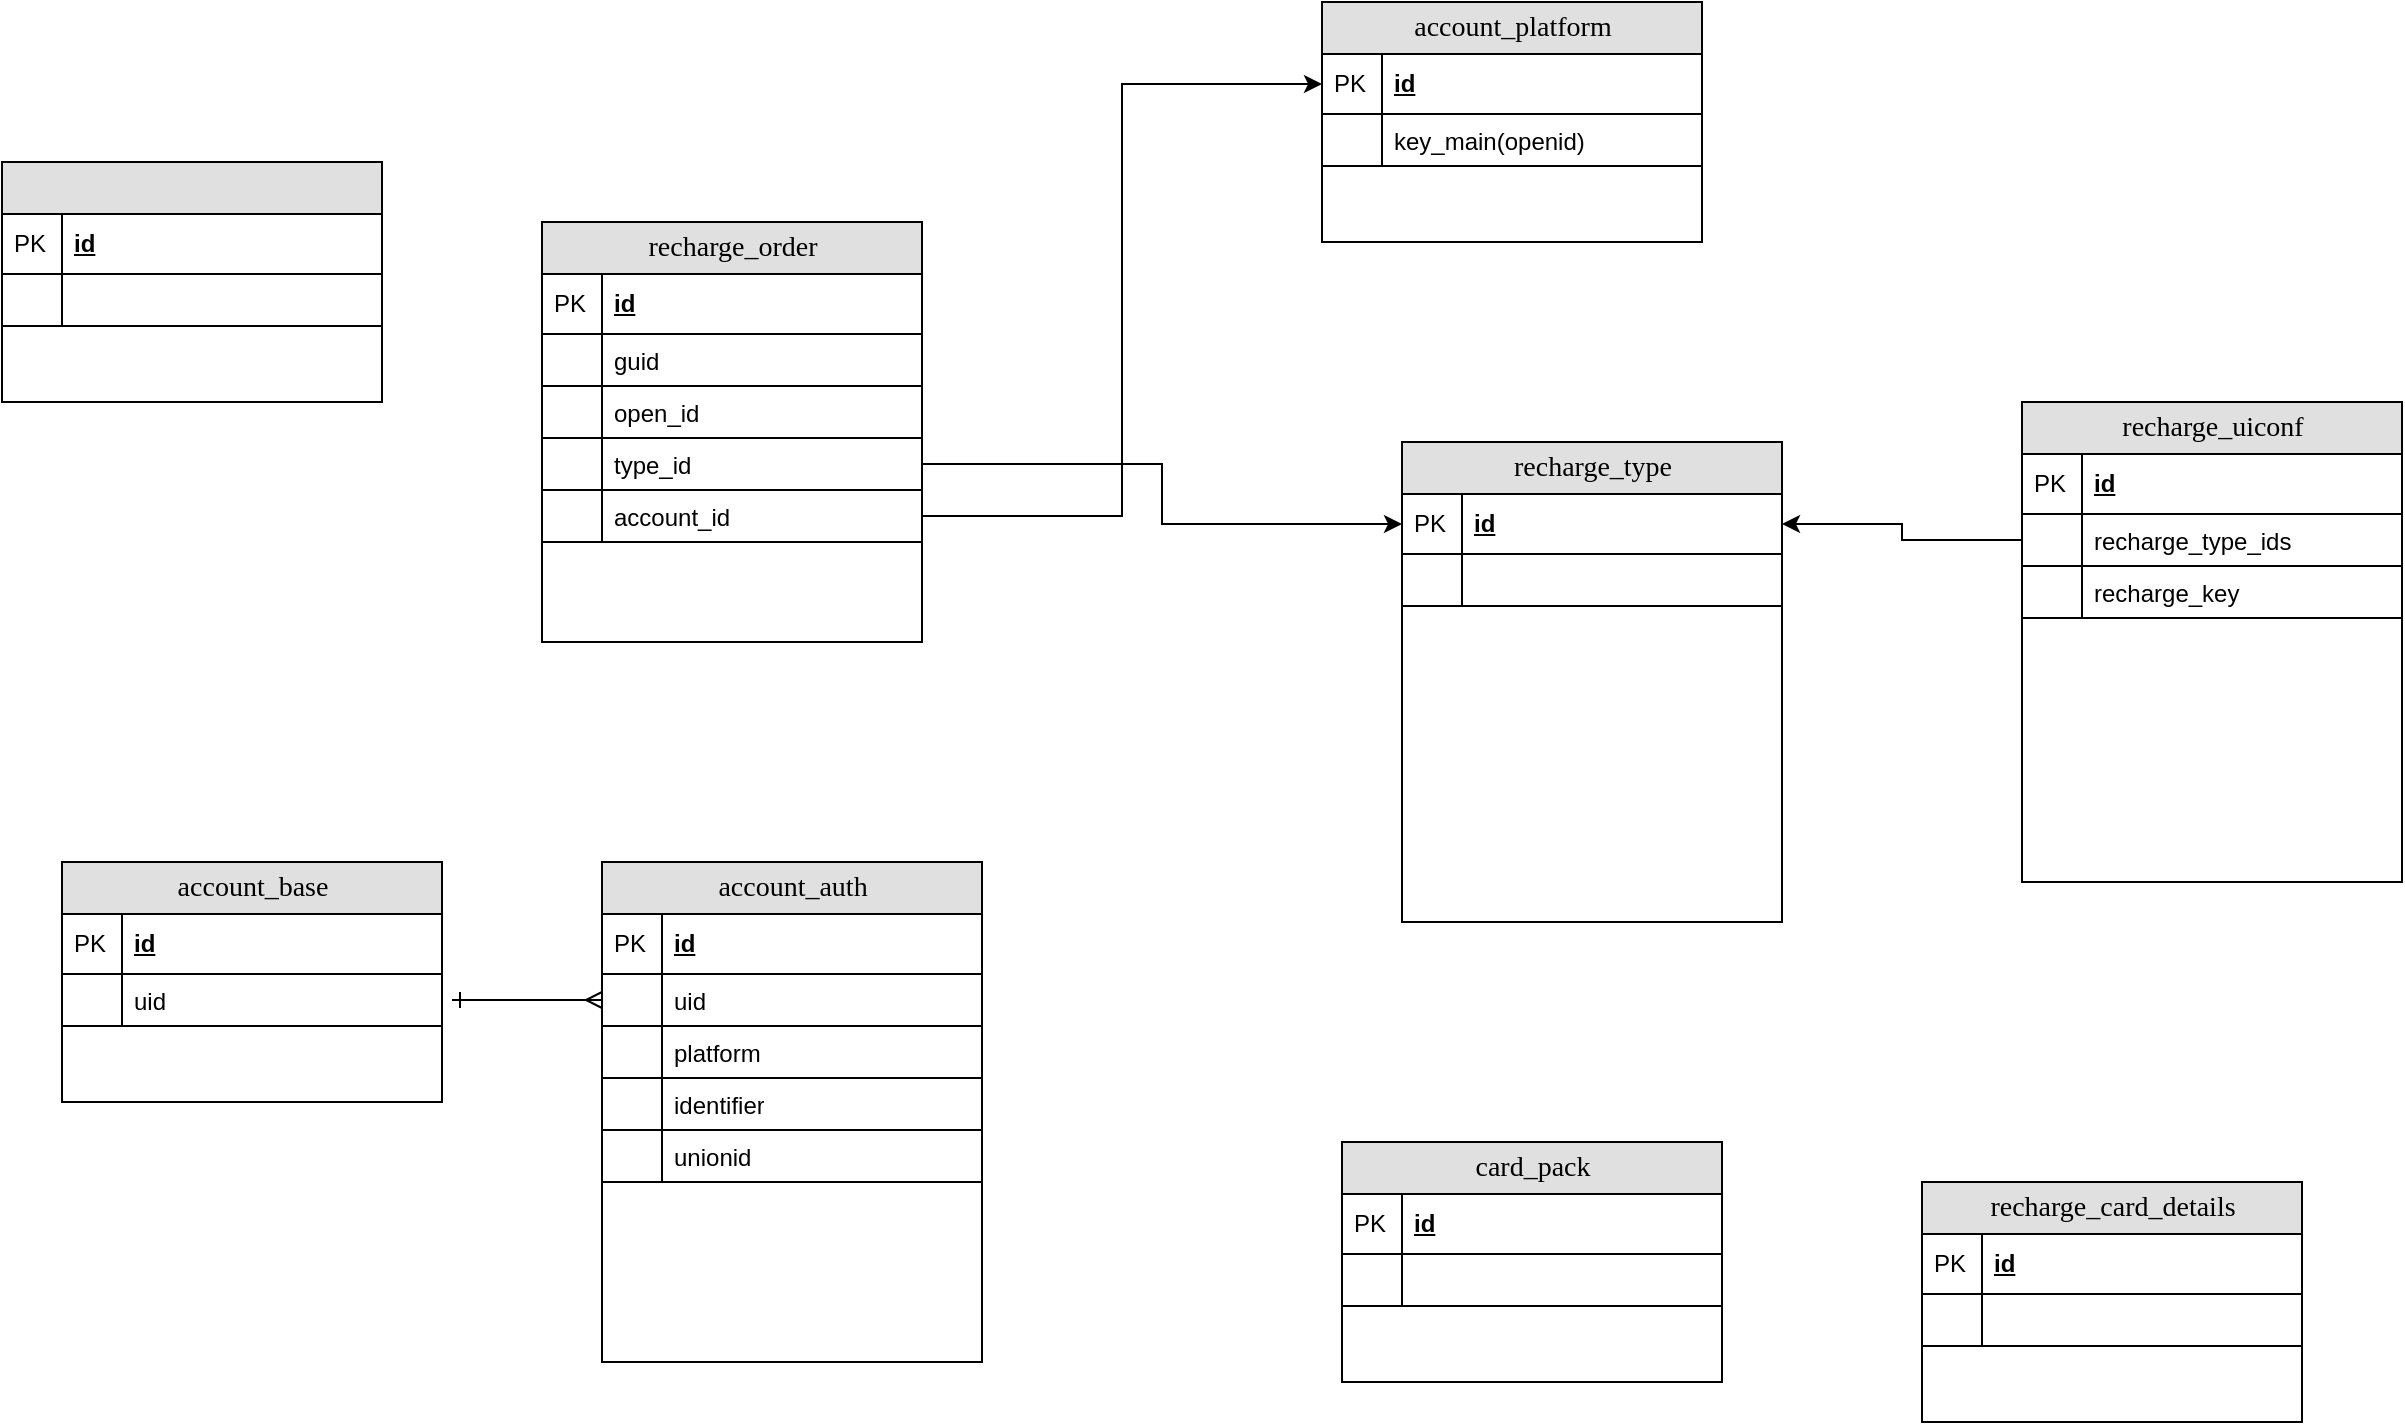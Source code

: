 <mxfile version="14.9.3" type="github">
  <diagram name="Page-1" id="e56a1550-8fbb-45ad-956c-1786394a9013">
    <mxGraphModel dx="1422" dy="1652" grid="1" gridSize="10" guides="1" tooltips="1" connect="1" arrows="1" fold="1" page="1" pageScale="1" pageWidth="1100" pageHeight="850" background="none" math="0" shadow="0">
      <root>
        <mxCell id="0" />
        <mxCell id="1" parent="0" />
        <mxCell id="uE3OYEuJvaQK_ER9NvLX-87" value="account_base" style="swimlane;html=1;fontStyle=0;childLayout=stackLayout;horizontal=1;startSize=26;fillColor=#e0e0e0;horizontalStack=0;resizeParent=1;resizeLast=0;collapsible=1;marginBottom=0;swimlaneFillColor=#ffffff;align=center;rounded=0;shadow=0;comic=0;labelBackgroundColor=none;strokeWidth=1;fontFamily=Verdana;fontSize=14;swimlaneLine=1;" parent="1" vertex="1">
          <mxGeometry x="80" y="250" width="190" height="120" as="geometry">
            <mxRectangle x="220" y="230" width="130" height="26" as="alternateBounds" />
          </mxGeometry>
        </mxCell>
        <mxCell id="uE3OYEuJvaQK_ER9NvLX-88" value="id" style="shape=partialRectangle;top=0;left=0;right=0;bottom=1;html=1;align=left;verticalAlign=middle;fillColor=none;spacingLeft=34;spacingRight=4;whiteSpace=wrap;overflow=hidden;rotatable=0;points=[[0,0.5],[1,0.5]];portConstraint=eastwest;dropTarget=0;fontStyle=5;" parent="uE3OYEuJvaQK_ER9NvLX-87" vertex="1">
          <mxGeometry y="26" width="190" height="30" as="geometry" />
        </mxCell>
        <mxCell id="uE3OYEuJvaQK_ER9NvLX-89" value="PK" style="shape=partialRectangle;top=0;left=0;bottom=0;html=1;fillColor=none;align=left;verticalAlign=middle;spacingLeft=4;spacingRight=4;whiteSpace=wrap;overflow=hidden;rotatable=0;points=[];portConstraint=eastwest;part=1;" parent="uE3OYEuJvaQK_ER9NvLX-88" vertex="1" connectable="0">
          <mxGeometry width="30" height="30" as="geometry" />
        </mxCell>
        <mxCell id="uE3OYEuJvaQK_ER9NvLX-90" value="uid" style="shape=partialRectangle;top=0;left=0;right=0;bottom=1;html=1;align=left;verticalAlign=top;fillColor=none;spacingLeft=34;spacingRight=4;whiteSpace=wrap;overflow=hidden;rotatable=0;points=[[0,0.5],[1,0.5]];portConstraint=eastwest;dropTarget=0;" parent="uE3OYEuJvaQK_ER9NvLX-87" vertex="1">
          <mxGeometry y="56" width="190" height="26" as="geometry" />
        </mxCell>
        <mxCell id="uE3OYEuJvaQK_ER9NvLX-91" value="" style="shape=partialRectangle;top=0;left=0;bottom=0;html=1;fillColor=none;align=left;verticalAlign=top;spacingLeft=4;spacingRight=4;whiteSpace=wrap;overflow=hidden;rotatable=0;points=[];portConstraint=eastwest;part=1;" parent="uE3OYEuJvaQK_ER9NvLX-90" vertex="1" connectable="0">
          <mxGeometry width="30" height="26" as="geometry" />
        </mxCell>
        <mxCell id="uE3OYEuJvaQK_ER9NvLX-147" value="account_auth" style="swimlane;html=1;fontStyle=0;childLayout=stackLayout;horizontal=1;startSize=26;fillColor=#e0e0e0;horizontalStack=0;resizeParent=1;resizeLast=0;collapsible=1;marginBottom=0;swimlaneFillColor=#ffffff;align=center;rounded=0;shadow=0;comic=0;labelBackgroundColor=none;strokeWidth=1;fontFamily=Verdana;fontSize=14;swimlaneLine=1;" parent="1" vertex="1">
          <mxGeometry x="350" y="250" width="190" height="250" as="geometry">
            <mxRectangle x="500" y="230" width="130" height="26" as="alternateBounds" />
          </mxGeometry>
        </mxCell>
        <mxCell id="uE3OYEuJvaQK_ER9NvLX-148" value="id" style="shape=partialRectangle;top=0;left=0;right=0;bottom=1;html=1;align=left;verticalAlign=middle;fillColor=none;spacingLeft=34;spacingRight=4;whiteSpace=wrap;overflow=hidden;rotatable=0;points=[[0,0.5],[1,0.5]];portConstraint=eastwest;dropTarget=0;fontStyle=5;" parent="uE3OYEuJvaQK_ER9NvLX-147" vertex="1">
          <mxGeometry y="26" width="190" height="30" as="geometry" />
        </mxCell>
        <mxCell id="uE3OYEuJvaQK_ER9NvLX-149" value="PK" style="shape=partialRectangle;top=0;left=0;bottom=0;html=1;fillColor=none;align=left;verticalAlign=middle;spacingLeft=4;spacingRight=4;whiteSpace=wrap;overflow=hidden;rotatable=0;points=[];portConstraint=eastwest;part=1;" parent="uE3OYEuJvaQK_ER9NvLX-148" vertex="1" connectable="0">
          <mxGeometry width="30" height="30" as="geometry" />
        </mxCell>
        <mxCell id="uE3OYEuJvaQK_ER9NvLX-150" value="uid" style="shape=partialRectangle;top=0;left=0;right=0;bottom=1;html=1;align=left;verticalAlign=top;fillColor=none;spacingLeft=34;spacingRight=4;whiteSpace=wrap;overflow=hidden;rotatable=0;points=[[0,0.5],[1,0.5]];portConstraint=eastwest;dropTarget=0;" parent="uE3OYEuJvaQK_ER9NvLX-147" vertex="1">
          <mxGeometry y="56" width="190" height="26" as="geometry" />
        </mxCell>
        <mxCell id="uE3OYEuJvaQK_ER9NvLX-151" value="" style="shape=partialRectangle;top=0;left=0;bottom=0;html=1;fillColor=none;align=left;verticalAlign=top;spacingLeft=4;spacingRight=4;whiteSpace=wrap;overflow=hidden;rotatable=0;points=[];portConstraint=eastwest;part=1;" parent="uE3OYEuJvaQK_ER9NvLX-150" vertex="1" connectable="0">
          <mxGeometry width="30" height="26" as="geometry" />
        </mxCell>
        <mxCell id="uE3OYEuJvaQK_ER9NvLX-152" value="platform" style="shape=partialRectangle;top=0;left=0;right=0;bottom=1;html=1;align=left;verticalAlign=top;fillColor=none;spacingLeft=34;spacingRight=4;whiteSpace=wrap;overflow=hidden;rotatable=0;points=[[0,0.5],[1,0.5]];portConstraint=eastwest;dropTarget=0;" parent="uE3OYEuJvaQK_ER9NvLX-147" vertex="1">
          <mxGeometry y="82" width="190" height="26" as="geometry" />
        </mxCell>
        <mxCell id="uE3OYEuJvaQK_ER9NvLX-153" value="" style="shape=partialRectangle;top=0;left=0;bottom=0;html=1;fillColor=none;align=left;verticalAlign=top;spacingLeft=4;spacingRight=4;whiteSpace=wrap;overflow=hidden;rotatable=0;points=[];portConstraint=eastwest;part=1;" parent="uE3OYEuJvaQK_ER9NvLX-152" vertex="1" connectable="0">
          <mxGeometry width="30" height="26" as="geometry" />
        </mxCell>
        <mxCell id="uE3OYEuJvaQK_ER9NvLX-154" value="identifier" style="shape=partialRectangle;top=0;left=0;right=0;bottom=1;html=1;align=left;verticalAlign=top;fillColor=none;spacingLeft=34;spacingRight=4;whiteSpace=wrap;overflow=hidden;rotatable=0;points=[[0,0.5],[1,0.5]];portConstraint=eastwest;dropTarget=0;" parent="uE3OYEuJvaQK_ER9NvLX-147" vertex="1">
          <mxGeometry y="108" width="190" height="26" as="geometry" />
        </mxCell>
        <mxCell id="uE3OYEuJvaQK_ER9NvLX-155" value="" style="shape=partialRectangle;top=0;left=0;bottom=0;html=1;fillColor=none;align=left;verticalAlign=top;spacingLeft=4;spacingRight=4;whiteSpace=wrap;overflow=hidden;rotatable=0;points=[];portConstraint=eastwest;part=1;" parent="uE3OYEuJvaQK_ER9NvLX-154" vertex="1" connectable="0">
          <mxGeometry width="30" height="26" as="geometry" />
        </mxCell>
        <mxCell id="uE3OYEuJvaQK_ER9NvLX-159" value="unionid" style="shape=partialRectangle;top=0;left=0;right=0;bottom=1;html=1;align=left;verticalAlign=top;fillColor=none;spacingLeft=34;spacingRight=4;whiteSpace=wrap;overflow=hidden;rotatable=0;points=[[0,0.5],[1,0.5]];portConstraint=eastwest;dropTarget=0;" parent="uE3OYEuJvaQK_ER9NvLX-147" vertex="1">
          <mxGeometry y="134" width="190" height="26" as="geometry" />
        </mxCell>
        <mxCell id="uE3OYEuJvaQK_ER9NvLX-160" value="" style="shape=partialRectangle;top=0;left=0;bottom=0;html=1;fillColor=none;align=left;verticalAlign=top;spacingLeft=4;spacingRight=4;whiteSpace=wrap;overflow=hidden;rotatable=0;points=[];portConstraint=eastwest;part=1;" parent="uE3OYEuJvaQK_ER9NvLX-159" vertex="1" connectable="0">
          <mxGeometry width="30" height="26" as="geometry" />
        </mxCell>
        <mxCell id="uE3OYEuJvaQK_ER9NvLX-163" value="" style="swimlane;html=1;fontStyle=0;childLayout=stackLayout;horizontal=1;startSize=26;fillColor=#e0e0e0;horizontalStack=0;resizeParent=1;resizeLast=0;collapsible=1;marginBottom=0;swimlaneFillColor=#ffffff;align=center;rounded=0;shadow=0;comic=0;labelBackgroundColor=none;strokeWidth=1;fontFamily=Verdana;fontSize=14;swimlaneLine=1;" parent="1" vertex="1">
          <mxGeometry x="50" y="-100" width="190" height="120" as="geometry" />
        </mxCell>
        <mxCell id="uE3OYEuJvaQK_ER9NvLX-164" value="id" style="shape=partialRectangle;top=0;left=0;right=0;bottom=1;html=1;align=left;verticalAlign=middle;fillColor=none;spacingLeft=34;spacingRight=4;whiteSpace=wrap;overflow=hidden;rotatable=0;points=[[0,0.5],[1,0.5]];portConstraint=eastwest;dropTarget=0;fontStyle=5;" parent="uE3OYEuJvaQK_ER9NvLX-163" vertex="1">
          <mxGeometry y="26" width="190" height="30" as="geometry" />
        </mxCell>
        <mxCell id="uE3OYEuJvaQK_ER9NvLX-165" value="PK" style="shape=partialRectangle;top=0;left=0;bottom=0;html=1;fillColor=none;align=left;verticalAlign=middle;spacingLeft=4;spacingRight=4;whiteSpace=wrap;overflow=hidden;rotatable=0;points=[];portConstraint=eastwest;part=1;" parent="uE3OYEuJvaQK_ER9NvLX-164" vertex="1" connectable="0">
          <mxGeometry width="30" height="30" as="geometry" />
        </mxCell>
        <mxCell id="uE3OYEuJvaQK_ER9NvLX-174" value="" style="shape=partialRectangle;top=0;left=0;right=0;bottom=1;html=1;align=left;verticalAlign=top;fillColor=none;spacingLeft=34;spacingRight=4;whiteSpace=wrap;overflow=hidden;rotatable=0;points=[[0,0.5],[1,0.5]];portConstraint=eastwest;dropTarget=0;" parent="uE3OYEuJvaQK_ER9NvLX-163" vertex="1">
          <mxGeometry y="56" width="190" height="26" as="geometry" />
        </mxCell>
        <mxCell id="uE3OYEuJvaQK_ER9NvLX-175" value="" style="shape=partialRectangle;top=0;left=0;bottom=0;html=1;fillColor=none;align=left;verticalAlign=top;spacingLeft=4;spacingRight=4;whiteSpace=wrap;overflow=hidden;rotatable=0;points=[];portConstraint=eastwest;part=1;" parent="uE3OYEuJvaQK_ER9NvLX-174" vertex="1" connectable="0">
          <mxGeometry width="30" height="26" as="geometry" />
        </mxCell>
        <mxCell id="uE3OYEuJvaQK_ER9NvLX-178" style="edgeStyle=orthogonalEdgeStyle;rounded=0;jumpStyle=arc;orthogonalLoop=1;jettySize=auto;html=1;fontSize=10;startArrow=ERmany;startFill=0;endArrow=ERone;endFill=0;endSize=6;targetPerimeterSpacing=5;strokeWidth=1;" parent="1" source="uE3OYEuJvaQK_ER9NvLX-150" target="uE3OYEuJvaQK_ER9NvLX-90" edge="1">
          <mxGeometry relative="1" as="geometry" />
        </mxCell>
        <mxCell id="tM548SRhyWUISe5AVc8f-1" value="recharge_uiconf" style="swimlane;html=1;fontStyle=0;childLayout=stackLayout;horizontal=1;startSize=26;fillColor=#e0e0e0;horizontalStack=0;resizeParent=1;resizeLast=0;collapsible=1;marginBottom=0;swimlaneFillColor=#ffffff;align=center;rounded=0;shadow=0;comic=0;labelBackgroundColor=none;strokeWidth=1;fontFamily=Verdana;fontSize=14;swimlaneLine=1;" vertex="1" parent="1">
          <mxGeometry x="1060" y="20" width="190" height="240" as="geometry">
            <mxRectangle x="500" y="230" width="130" height="26" as="alternateBounds" />
          </mxGeometry>
        </mxCell>
        <mxCell id="tM548SRhyWUISe5AVc8f-2" value="id" style="shape=partialRectangle;top=0;left=0;right=0;bottom=1;html=1;align=left;verticalAlign=middle;fillColor=none;spacingLeft=34;spacingRight=4;whiteSpace=wrap;overflow=hidden;rotatable=0;points=[[0,0.5],[1,0.5]];portConstraint=eastwest;dropTarget=0;fontStyle=5;" vertex="1" parent="tM548SRhyWUISe5AVc8f-1">
          <mxGeometry y="26" width="190" height="30" as="geometry" />
        </mxCell>
        <mxCell id="tM548SRhyWUISe5AVc8f-3" value="PK" style="shape=partialRectangle;top=0;left=0;bottom=0;html=1;fillColor=none;align=left;verticalAlign=middle;spacingLeft=4;spacingRight=4;whiteSpace=wrap;overflow=hidden;rotatable=0;points=[];portConstraint=eastwest;part=1;" vertex="1" connectable="0" parent="tM548SRhyWUISe5AVc8f-2">
          <mxGeometry width="30" height="30" as="geometry" />
        </mxCell>
        <mxCell id="tM548SRhyWUISe5AVc8f-10" value="recharge_type_ids" style="shape=partialRectangle;top=0;left=0;right=0;bottom=1;html=1;align=left;verticalAlign=top;fillColor=none;spacingLeft=34;spacingRight=4;whiteSpace=wrap;overflow=hidden;rotatable=0;points=[[0,0.5],[1,0.5]];portConstraint=eastwest;dropTarget=0;" vertex="1" parent="tM548SRhyWUISe5AVc8f-1">
          <mxGeometry y="56" width="190" height="26" as="geometry" />
        </mxCell>
        <mxCell id="tM548SRhyWUISe5AVc8f-11" value="" style="shape=partialRectangle;top=0;left=0;bottom=0;html=1;fillColor=none;align=left;verticalAlign=top;spacingLeft=4;spacingRight=4;whiteSpace=wrap;overflow=hidden;rotatable=0;points=[];portConstraint=eastwest;part=1;" vertex="1" connectable="0" parent="tM548SRhyWUISe5AVc8f-10">
          <mxGeometry width="30" height="26" as="geometry" />
        </mxCell>
        <mxCell id="tM548SRhyWUISe5AVc8f-28" value="recharge_key" style="shape=partialRectangle;top=0;left=0;right=0;bottom=1;html=1;align=left;verticalAlign=top;fillColor=none;spacingLeft=34;spacingRight=4;whiteSpace=wrap;overflow=hidden;rotatable=0;points=[[0,0.5],[1,0.5]];portConstraint=eastwest;dropTarget=0;" vertex="1" parent="tM548SRhyWUISe5AVc8f-1">
          <mxGeometry y="82" width="190" height="26" as="geometry" />
        </mxCell>
        <mxCell id="tM548SRhyWUISe5AVc8f-29" value="" style="shape=partialRectangle;top=0;left=0;bottom=0;html=1;fillColor=none;align=left;verticalAlign=top;spacingLeft=4;spacingRight=4;whiteSpace=wrap;overflow=hidden;rotatable=0;points=[];portConstraint=eastwest;part=1;" vertex="1" connectable="0" parent="tM548SRhyWUISe5AVc8f-28">
          <mxGeometry width="30" height="26" as="geometry" />
        </mxCell>
        <mxCell id="tM548SRhyWUISe5AVc8f-12" value="recharge_type" style="swimlane;html=1;fontStyle=0;childLayout=stackLayout;horizontal=1;startSize=26;fillColor=#e0e0e0;horizontalStack=0;resizeParent=1;resizeLast=0;collapsible=1;marginBottom=0;swimlaneFillColor=#ffffff;align=center;rounded=0;shadow=0;comic=0;labelBackgroundColor=none;strokeWidth=1;fontFamily=Verdana;fontSize=14;swimlaneLine=1;" vertex="1" parent="1">
          <mxGeometry x="750" y="40" width="190" height="240" as="geometry">
            <mxRectangle x="500" y="230" width="130" height="26" as="alternateBounds" />
          </mxGeometry>
        </mxCell>
        <mxCell id="tM548SRhyWUISe5AVc8f-13" value="id" style="shape=partialRectangle;top=0;left=0;right=0;bottom=1;html=1;align=left;verticalAlign=middle;fillColor=none;spacingLeft=34;spacingRight=4;whiteSpace=wrap;overflow=hidden;rotatable=0;points=[[0,0.5],[1,0.5]];portConstraint=eastwest;dropTarget=0;fontStyle=5;" vertex="1" parent="tM548SRhyWUISe5AVc8f-12">
          <mxGeometry y="26" width="190" height="30" as="geometry" />
        </mxCell>
        <mxCell id="tM548SRhyWUISe5AVc8f-14" value="PK" style="shape=partialRectangle;top=0;left=0;bottom=0;html=1;fillColor=none;align=left;verticalAlign=middle;spacingLeft=4;spacingRight=4;whiteSpace=wrap;overflow=hidden;rotatable=0;points=[];portConstraint=eastwest;part=1;" vertex="1" connectable="0" parent="tM548SRhyWUISe5AVc8f-13">
          <mxGeometry width="30" height="30" as="geometry" />
        </mxCell>
        <mxCell id="tM548SRhyWUISe5AVc8f-15" value="" style="shape=partialRectangle;top=0;left=0;right=0;bottom=1;html=1;align=left;verticalAlign=top;fillColor=none;spacingLeft=34;spacingRight=4;whiteSpace=wrap;overflow=hidden;rotatable=0;points=[[0,0.5],[1,0.5]];portConstraint=eastwest;dropTarget=0;" vertex="1" parent="tM548SRhyWUISe5AVc8f-12">
          <mxGeometry y="56" width="190" height="26" as="geometry" />
        </mxCell>
        <mxCell id="tM548SRhyWUISe5AVc8f-16" value="" style="shape=partialRectangle;top=0;left=0;bottom=0;html=1;fillColor=none;align=left;verticalAlign=top;spacingLeft=4;spacingRight=4;whiteSpace=wrap;overflow=hidden;rotatable=0;points=[];portConstraint=eastwest;part=1;" vertex="1" connectable="0" parent="tM548SRhyWUISe5AVc8f-15">
          <mxGeometry width="30" height="26" as="geometry" />
        </mxCell>
        <mxCell id="tM548SRhyWUISe5AVc8f-17" style="edgeStyle=orthogonalEdgeStyle;rounded=0;orthogonalLoop=1;jettySize=auto;html=1;exitX=0;exitY=0.5;exitDx=0;exitDy=0;entryX=1;entryY=0.5;entryDx=0;entryDy=0;" edge="1" parent="1" source="tM548SRhyWUISe5AVc8f-10" target="tM548SRhyWUISe5AVc8f-13">
          <mxGeometry relative="1" as="geometry">
            <mxPoint x="790" y="239" as="targetPoint" />
          </mxGeometry>
        </mxCell>
        <mxCell id="tM548SRhyWUISe5AVc8f-18" value="recharge_order" style="swimlane;html=1;fontStyle=0;childLayout=stackLayout;horizontal=1;startSize=26;fillColor=#e0e0e0;horizontalStack=0;resizeParent=1;resizeLast=0;collapsible=1;marginBottom=0;swimlaneFillColor=#ffffff;align=center;rounded=0;shadow=0;comic=0;labelBackgroundColor=none;strokeWidth=1;fontFamily=Verdana;fontSize=14;swimlaneLine=1;" vertex="1" parent="1">
          <mxGeometry x="320" y="-70" width="190" height="210" as="geometry">
            <mxRectangle x="220" y="230" width="130" height="26" as="alternateBounds" />
          </mxGeometry>
        </mxCell>
        <mxCell id="tM548SRhyWUISe5AVc8f-19" value="id" style="shape=partialRectangle;top=0;left=0;right=0;bottom=1;html=1;align=left;verticalAlign=middle;fillColor=none;spacingLeft=34;spacingRight=4;whiteSpace=wrap;overflow=hidden;rotatable=0;points=[[0,0.5],[1,0.5]];portConstraint=eastwest;dropTarget=0;fontStyle=5;" vertex="1" parent="tM548SRhyWUISe5AVc8f-18">
          <mxGeometry y="26" width="190" height="30" as="geometry" />
        </mxCell>
        <mxCell id="tM548SRhyWUISe5AVc8f-20" value="PK" style="shape=partialRectangle;top=0;left=0;bottom=0;html=1;fillColor=none;align=left;verticalAlign=middle;spacingLeft=4;spacingRight=4;whiteSpace=wrap;overflow=hidden;rotatable=0;points=[];portConstraint=eastwest;part=1;" vertex="1" connectable="0" parent="tM548SRhyWUISe5AVc8f-19">
          <mxGeometry width="30" height="30" as="geometry" />
        </mxCell>
        <mxCell id="tM548SRhyWUISe5AVc8f-21" value="guid" style="shape=partialRectangle;top=0;left=0;right=0;bottom=1;html=1;align=left;verticalAlign=top;fillColor=none;spacingLeft=34;spacingRight=4;whiteSpace=wrap;overflow=hidden;rotatable=0;points=[[0,0.5],[1,0.5]];portConstraint=eastwest;dropTarget=0;" vertex="1" parent="tM548SRhyWUISe5AVc8f-18">
          <mxGeometry y="56" width="190" height="26" as="geometry" />
        </mxCell>
        <mxCell id="tM548SRhyWUISe5AVc8f-22" value="" style="shape=partialRectangle;top=0;left=0;bottom=0;html=1;fillColor=none;align=left;verticalAlign=top;spacingLeft=4;spacingRight=4;whiteSpace=wrap;overflow=hidden;rotatable=0;points=[];portConstraint=eastwest;part=1;" vertex="1" connectable="0" parent="tM548SRhyWUISe5AVc8f-21">
          <mxGeometry width="30" height="26" as="geometry" />
        </mxCell>
        <mxCell id="tM548SRhyWUISe5AVc8f-23" value="open_id" style="shape=partialRectangle;top=0;left=0;right=0;bottom=1;html=1;align=left;verticalAlign=top;fillColor=none;spacingLeft=34;spacingRight=4;whiteSpace=wrap;overflow=hidden;rotatable=0;points=[[0,0.5],[1,0.5]];portConstraint=eastwest;dropTarget=0;" vertex="1" parent="tM548SRhyWUISe5AVc8f-18">
          <mxGeometry y="82" width="190" height="26" as="geometry" />
        </mxCell>
        <mxCell id="tM548SRhyWUISe5AVc8f-24" value="" style="shape=partialRectangle;top=0;left=0;bottom=0;html=1;fillColor=none;align=left;verticalAlign=top;spacingLeft=4;spacingRight=4;whiteSpace=wrap;overflow=hidden;rotatable=0;points=[];portConstraint=eastwest;part=1;" vertex="1" connectable="0" parent="tM548SRhyWUISe5AVc8f-23">
          <mxGeometry width="30" height="26" as="geometry" />
        </mxCell>
        <mxCell id="tM548SRhyWUISe5AVc8f-25" value="type_id" style="shape=partialRectangle;top=0;left=0;right=0;bottom=1;html=1;align=left;verticalAlign=top;fillColor=none;spacingLeft=34;spacingRight=4;whiteSpace=wrap;overflow=hidden;rotatable=0;points=[[0,0.5],[1,0.5]];portConstraint=eastwest;dropTarget=0;" vertex="1" parent="tM548SRhyWUISe5AVc8f-18">
          <mxGeometry y="108" width="190" height="26" as="geometry" />
        </mxCell>
        <mxCell id="tM548SRhyWUISe5AVc8f-26" value="" style="shape=partialRectangle;top=0;left=0;bottom=0;html=1;fillColor=none;align=left;verticalAlign=top;spacingLeft=4;spacingRight=4;whiteSpace=wrap;overflow=hidden;rotatable=0;points=[];portConstraint=eastwest;part=1;" vertex="1" connectable="0" parent="tM548SRhyWUISe5AVc8f-25">
          <mxGeometry width="30" height="26" as="geometry" />
        </mxCell>
        <mxCell id="tM548SRhyWUISe5AVc8f-40" value="account_id" style="shape=partialRectangle;top=0;left=0;right=0;bottom=1;html=1;align=left;verticalAlign=top;fillColor=none;spacingLeft=34;spacingRight=4;whiteSpace=wrap;overflow=hidden;rotatable=0;points=[[0,0.5],[1,0.5]];portConstraint=eastwest;dropTarget=0;" vertex="1" parent="tM548SRhyWUISe5AVc8f-18">
          <mxGeometry y="134" width="190" height="26" as="geometry" />
        </mxCell>
        <mxCell id="tM548SRhyWUISe5AVc8f-41" value="" style="shape=partialRectangle;top=0;left=0;bottom=0;html=1;fillColor=none;align=left;verticalAlign=top;spacingLeft=4;spacingRight=4;whiteSpace=wrap;overflow=hidden;rotatable=0;points=[];portConstraint=eastwest;part=1;" vertex="1" connectable="0" parent="tM548SRhyWUISe5AVc8f-40">
          <mxGeometry width="30" height="26" as="geometry" />
        </mxCell>
        <mxCell id="tM548SRhyWUISe5AVc8f-27" style="edgeStyle=orthogonalEdgeStyle;rounded=0;orthogonalLoop=1;jettySize=auto;html=1;entryX=0;entryY=0.5;entryDx=0;entryDy=0;" edge="1" parent="1" source="tM548SRhyWUISe5AVc8f-25" target="tM548SRhyWUISe5AVc8f-13">
          <mxGeometry relative="1" as="geometry" />
        </mxCell>
        <mxCell id="tM548SRhyWUISe5AVc8f-35" value="account_platform" style="swimlane;html=1;fontStyle=0;childLayout=stackLayout;horizontal=1;startSize=26;fillColor=#e0e0e0;horizontalStack=0;resizeParent=1;resizeLast=0;collapsible=1;marginBottom=0;swimlaneFillColor=#ffffff;align=center;rounded=0;shadow=0;comic=0;labelBackgroundColor=none;strokeWidth=1;fontFamily=Verdana;fontSize=14;swimlaneLine=1;" vertex="1" parent="1">
          <mxGeometry x="710" y="-180" width="190" height="120" as="geometry" />
        </mxCell>
        <mxCell id="tM548SRhyWUISe5AVc8f-36" value="id" style="shape=partialRectangle;top=0;left=0;right=0;bottom=1;html=1;align=left;verticalAlign=middle;fillColor=none;spacingLeft=34;spacingRight=4;whiteSpace=wrap;overflow=hidden;rotatable=0;points=[[0,0.5],[1,0.5]];portConstraint=eastwest;dropTarget=0;fontStyle=5;" vertex="1" parent="tM548SRhyWUISe5AVc8f-35">
          <mxGeometry y="26" width="190" height="30" as="geometry" />
        </mxCell>
        <mxCell id="tM548SRhyWUISe5AVc8f-37" value="PK" style="shape=partialRectangle;top=0;left=0;bottom=0;html=1;fillColor=none;align=left;verticalAlign=middle;spacingLeft=4;spacingRight=4;whiteSpace=wrap;overflow=hidden;rotatable=0;points=[];portConstraint=eastwest;part=1;" vertex="1" connectable="0" parent="tM548SRhyWUISe5AVc8f-36">
          <mxGeometry width="30" height="30" as="geometry" />
        </mxCell>
        <mxCell id="tM548SRhyWUISe5AVc8f-38" value="key_main(openid)" style="shape=partialRectangle;top=0;left=0;right=0;bottom=1;html=1;align=left;verticalAlign=top;fillColor=none;spacingLeft=34;spacingRight=4;whiteSpace=wrap;overflow=hidden;rotatable=0;points=[[0,0.5],[1,0.5]];portConstraint=eastwest;dropTarget=0;" vertex="1" parent="tM548SRhyWUISe5AVc8f-35">
          <mxGeometry y="56" width="190" height="26" as="geometry" />
        </mxCell>
        <mxCell id="tM548SRhyWUISe5AVc8f-39" value="" style="shape=partialRectangle;top=0;left=0;bottom=0;html=1;fillColor=none;align=left;verticalAlign=top;spacingLeft=4;spacingRight=4;whiteSpace=wrap;overflow=hidden;rotatable=0;points=[];portConstraint=eastwest;part=1;" vertex="1" connectable="0" parent="tM548SRhyWUISe5AVc8f-38">
          <mxGeometry width="30" height="26" as="geometry" />
        </mxCell>
        <mxCell id="tM548SRhyWUISe5AVc8f-42" style="edgeStyle=orthogonalEdgeStyle;rounded=0;orthogonalLoop=1;jettySize=auto;html=1;entryX=0;entryY=0.5;entryDx=0;entryDy=0;" edge="1" parent="1" source="tM548SRhyWUISe5AVc8f-40" target="tM548SRhyWUISe5AVc8f-36">
          <mxGeometry relative="1" as="geometry" />
        </mxCell>
        <mxCell id="tM548SRhyWUISe5AVc8f-43" value="card_pack" style="swimlane;html=1;fontStyle=0;childLayout=stackLayout;horizontal=1;startSize=26;fillColor=#e0e0e0;horizontalStack=0;resizeParent=1;resizeLast=0;collapsible=1;marginBottom=0;swimlaneFillColor=#ffffff;align=center;rounded=0;shadow=0;comic=0;labelBackgroundColor=none;strokeWidth=1;fontFamily=Verdana;fontSize=14;swimlaneLine=1;" vertex="1" parent="1">
          <mxGeometry x="720" y="390" width="190" height="120" as="geometry" />
        </mxCell>
        <mxCell id="tM548SRhyWUISe5AVc8f-44" value="id" style="shape=partialRectangle;top=0;left=0;right=0;bottom=1;html=1;align=left;verticalAlign=middle;fillColor=none;spacingLeft=34;spacingRight=4;whiteSpace=wrap;overflow=hidden;rotatable=0;points=[[0,0.5],[1,0.5]];portConstraint=eastwest;dropTarget=0;fontStyle=5;" vertex="1" parent="tM548SRhyWUISe5AVc8f-43">
          <mxGeometry y="26" width="190" height="30" as="geometry" />
        </mxCell>
        <mxCell id="tM548SRhyWUISe5AVc8f-45" value="PK" style="shape=partialRectangle;top=0;left=0;bottom=0;html=1;fillColor=none;align=left;verticalAlign=middle;spacingLeft=4;spacingRight=4;whiteSpace=wrap;overflow=hidden;rotatable=0;points=[];portConstraint=eastwest;part=1;" vertex="1" connectable="0" parent="tM548SRhyWUISe5AVc8f-44">
          <mxGeometry width="30" height="30" as="geometry" />
        </mxCell>
        <mxCell id="tM548SRhyWUISe5AVc8f-46" value="" style="shape=partialRectangle;top=0;left=0;right=0;bottom=1;html=1;align=left;verticalAlign=top;fillColor=none;spacingLeft=34;spacingRight=4;whiteSpace=wrap;overflow=hidden;rotatable=0;points=[[0,0.5],[1,0.5]];portConstraint=eastwest;dropTarget=0;" vertex="1" parent="tM548SRhyWUISe5AVc8f-43">
          <mxGeometry y="56" width="190" height="26" as="geometry" />
        </mxCell>
        <mxCell id="tM548SRhyWUISe5AVc8f-47" value="" style="shape=partialRectangle;top=0;left=0;bottom=0;html=1;fillColor=none;align=left;verticalAlign=top;spacingLeft=4;spacingRight=4;whiteSpace=wrap;overflow=hidden;rotatable=0;points=[];portConstraint=eastwest;part=1;" vertex="1" connectable="0" parent="tM548SRhyWUISe5AVc8f-46">
          <mxGeometry width="30" height="26" as="geometry" />
        </mxCell>
        <mxCell id="tM548SRhyWUISe5AVc8f-48" value="recharge_card_details" style="swimlane;html=1;fontStyle=0;childLayout=stackLayout;horizontal=1;startSize=26;fillColor=#e0e0e0;horizontalStack=0;resizeParent=1;resizeLast=0;collapsible=1;marginBottom=0;swimlaneFillColor=#ffffff;align=center;rounded=0;shadow=0;comic=0;labelBackgroundColor=none;strokeWidth=1;fontFamily=Verdana;fontSize=14;swimlaneLine=1;" vertex="1" parent="1">
          <mxGeometry x="1010" y="410" width="190" height="120" as="geometry" />
        </mxCell>
        <mxCell id="tM548SRhyWUISe5AVc8f-49" value="id" style="shape=partialRectangle;top=0;left=0;right=0;bottom=1;html=1;align=left;verticalAlign=middle;fillColor=none;spacingLeft=34;spacingRight=4;whiteSpace=wrap;overflow=hidden;rotatable=0;points=[[0,0.5],[1,0.5]];portConstraint=eastwest;dropTarget=0;fontStyle=5;" vertex="1" parent="tM548SRhyWUISe5AVc8f-48">
          <mxGeometry y="26" width="190" height="30" as="geometry" />
        </mxCell>
        <mxCell id="tM548SRhyWUISe5AVc8f-50" value="PK" style="shape=partialRectangle;top=0;left=0;bottom=0;html=1;fillColor=none;align=left;verticalAlign=middle;spacingLeft=4;spacingRight=4;whiteSpace=wrap;overflow=hidden;rotatable=0;points=[];portConstraint=eastwest;part=1;" vertex="1" connectable="0" parent="tM548SRhyWUISe5AVc8f-49">
          <mxGeometry width="30" height="30" as="geometry" />
        </mxCell>
        <mxCell id="tM548SRhyWUISe5AVc8f-51" value="" style="shape=partialRectangle;top=0;left=0;right=0;bottom=1;html=1;align=left;verticalAlign=top;fillColor=none;spacingLeft=34;spacingRight=4;whiteSpace=wrap;overflow=hidden;rotatable=0;points=[[0,0.5],[1,0.5]];portConstraint=eastwest;dropTarget=0;" vertex="1" parent="tM548SRhyWUISe5AVc8f-48">
          <mxGeometry y="56" width="190" height="26" as="geometry" />
        </mxCell>
        <mxCell id="tM548SRhyWUISe5AVc8f-52" value="" style="shape=partialRectangle;top=0;left=0;bottom=0;html=1;fillColor=none;align=left;verticalAlign=top;spacingLeft=4;spacingRight=4;whiteSpace=wrap;overflow=hidden;rotatable=0;points=[];portConstraint=eastwest;part=1;" vertex="1" connectable="0" parent="tM548SRhyWUISe5AVc8f-51">
          <mxGeometry width="30" height="26" as="geometry" />
        </mxCell>
      </root>
    </mxGraphModel>
  </diagram>
</mxfile>
